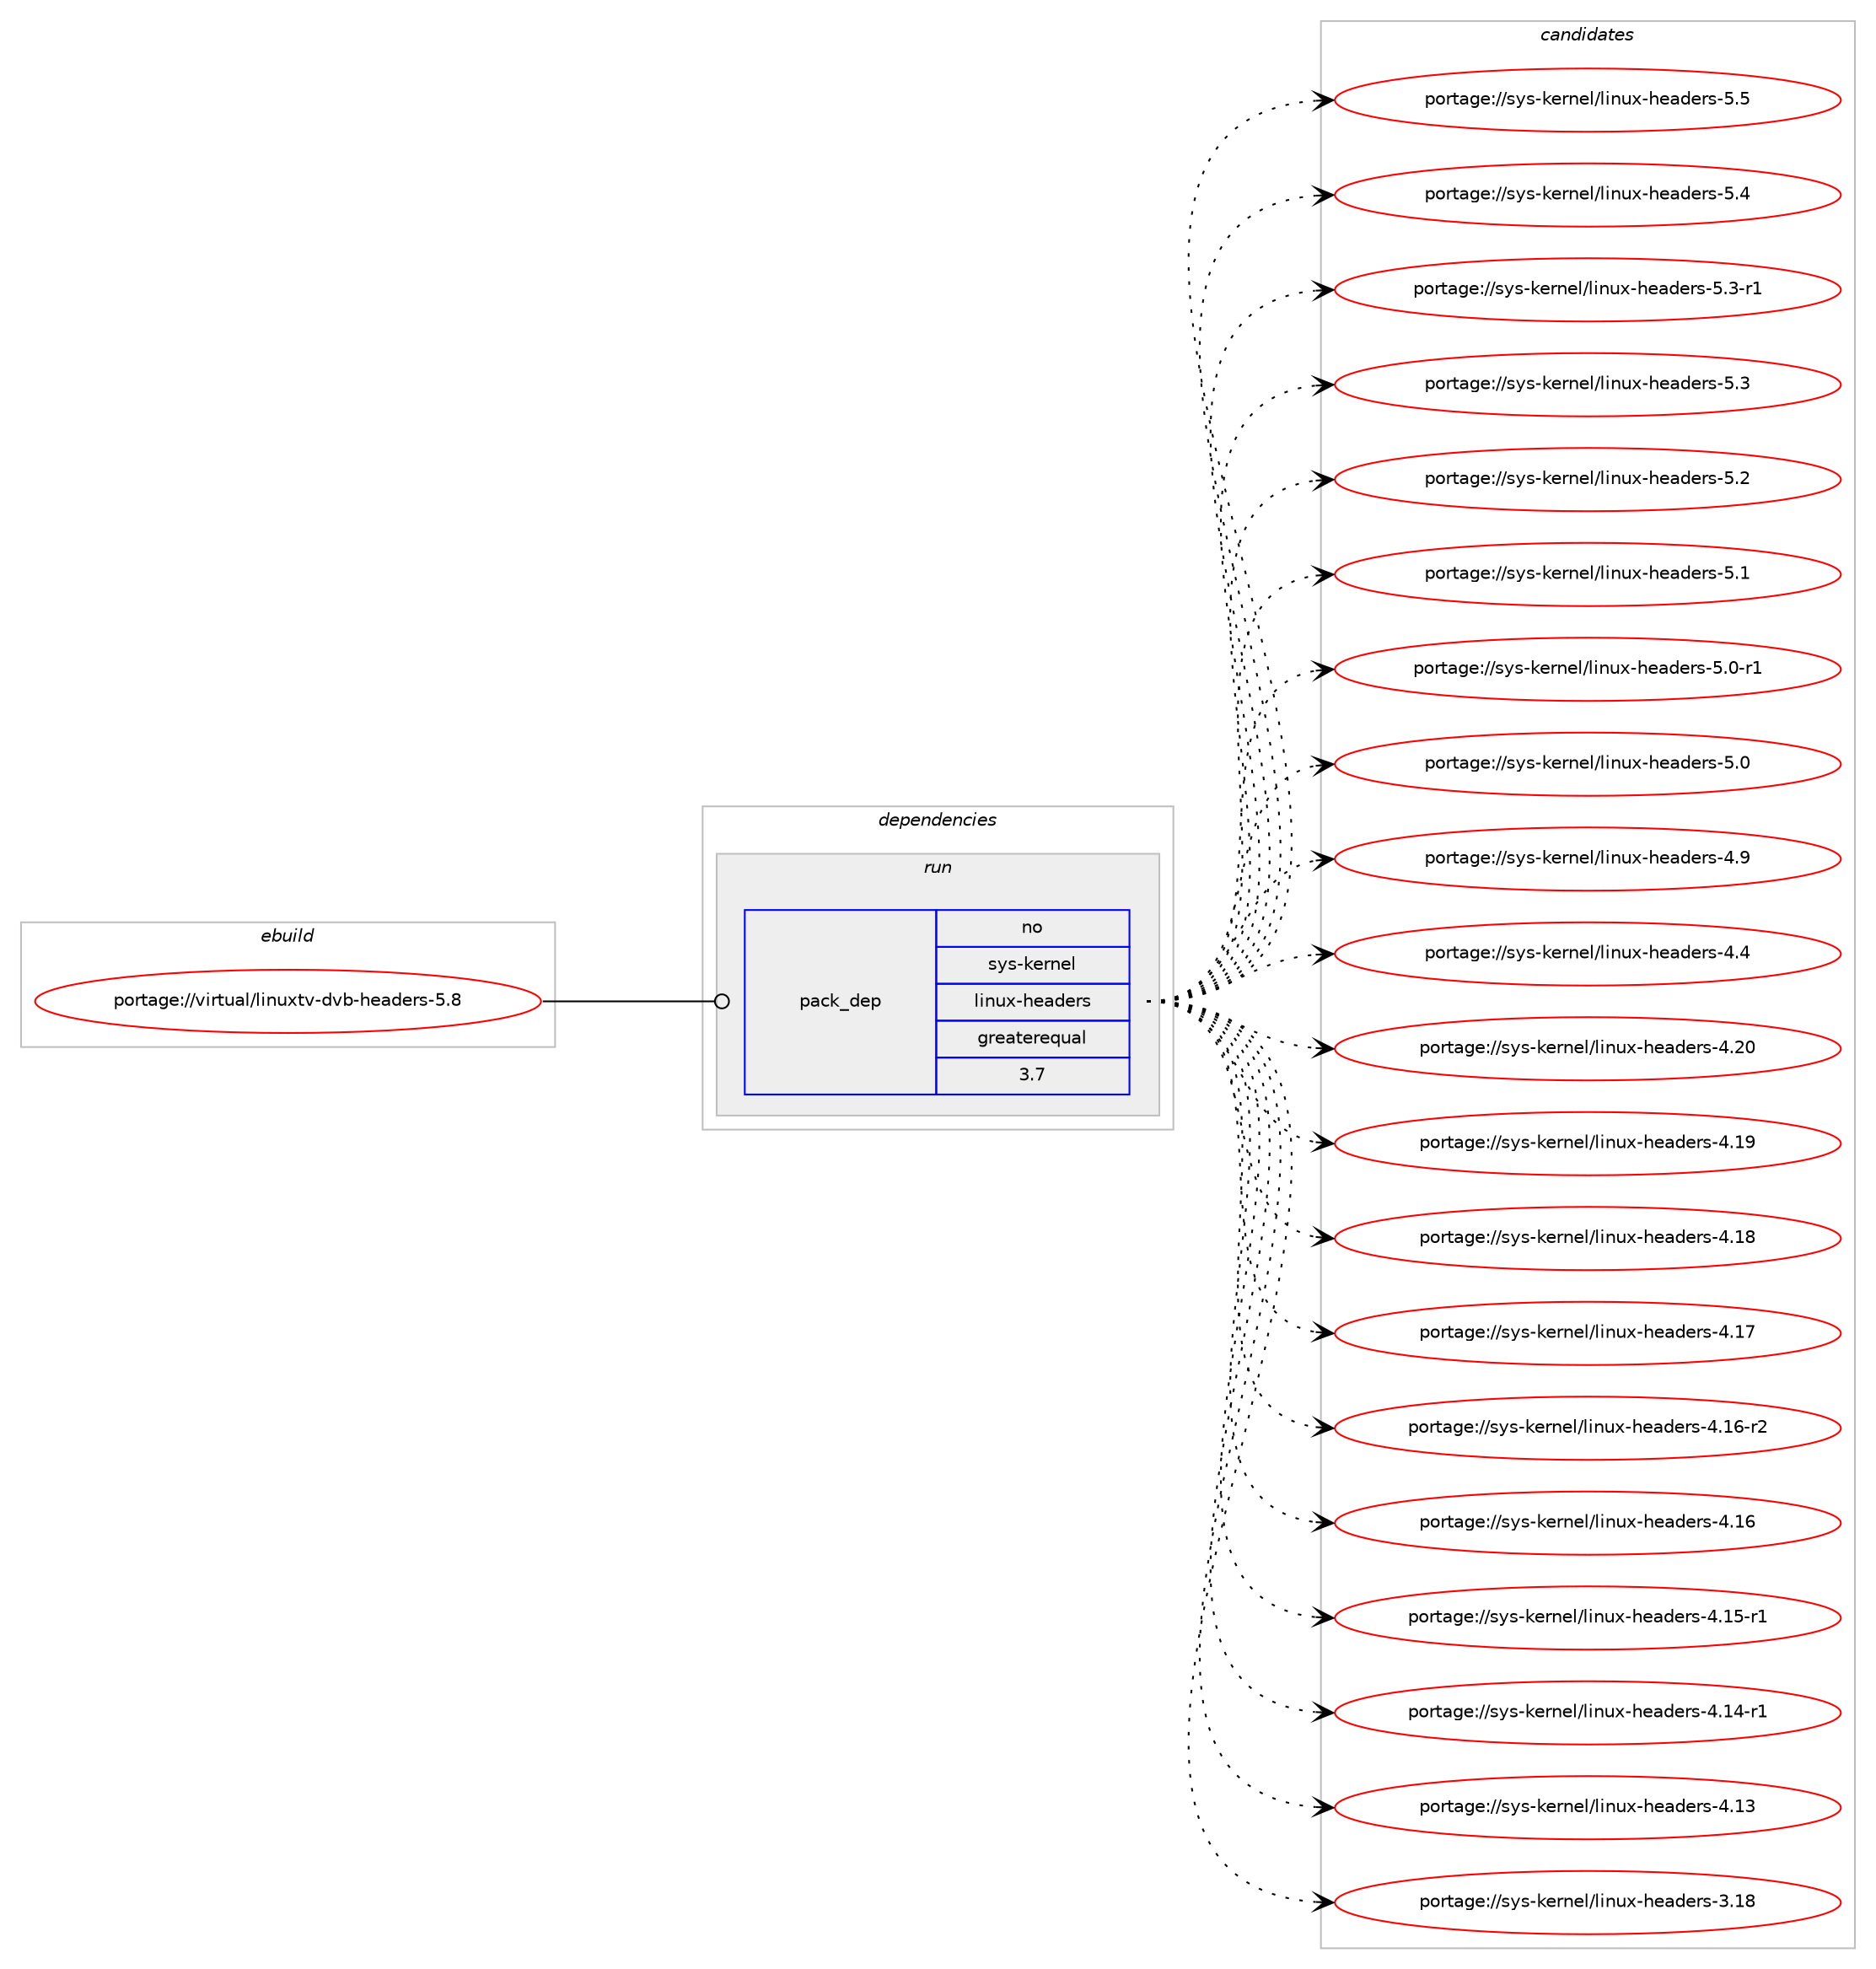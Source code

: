 digraph prolog {

# *************
# Graph options
# *************

newrank=true;
concentrate=true;
compound=true;
graph [rankdir=LR,fontname=Helvetica,fontsize=10,ranksep=1.5];#, ranksep=2.5, nodesep=0.2];
edge  [arrowhead=vee];
node  [fontname=Helvetica,fontsize=10];

# **********
# The ebuild
# **********

subgraph cluster_leftcol {
color=gray;
rank=same;
label=<<i>ebuild</i>>;
id [label="portage://virtual/linuxtv-dvb-headers-5.8", color=red, width=4, href="../virtual/linuxtv-dvb-headers-5.8.svg"];
}

# ****************
# The dependencies
# ****************

subgraph cluster_midcol {
color=gray;
label=<<i>dependencies</i>>;
subgraph cluster_compile {
fillcolor="#eeeeee";
style=filled;
label=<<i>compile</i>>;
}
subgraph cluster_compileandrun {
fillcolor="#eeeeee";
style=filled;
label=<<i>compile and run</i>>;
}
subgraph cluster_run {
fillcolor="#eeeeee";
style=filled;
label=<<i>run</i>>;
subgraph pack19546 {
dependency23991 [label=<<TABLE BORDER="0" CELLBORDER="1" CELLSPACING="0" CELLPADDING="4" WIDTH="220"><TR><TD ROWSPAN="6" CELLPADDING="30">pack_dep</TD></TR><TR><TD WIDTH="110">no</TD></TR><TR><TD>sys-kernel</TD></TR><TR><TD>linux-headers</TD></TR><TR><TD>greaterequal</TD></TR><TR><TD>3.7</TD></TR></TABLE>>, shape=none, color=blue];
}
id:e -> dependency23991:w [weight=20,style="solid",arrowhead="odot"];
}
}

# **************
# The candidates
# **************

subgraph cluster_choices {
rank=same;
color=gray;
label=<<i>candidates</i>>;

subgraph choice19546 {
color=black;
nodesep=1;
choice1151211154510710111411010110847108105110117120451041019710010111411545534653 [label="portage://sys-kernel/linux-headers-5.5", color=red, width=4,href="../sys-kernel/linux-headers-5.5.svg"];
choice1151211154510710111411010110847108105110117120451041019710010111411545534652 [label="portage://sys-kernel/linux-headers-5.4", color=red, width=4,href="../sys-kernel/linux-headers-5.4.svg"];
choice11512111545107101114110101108471081051101171204510410197100101114115455346514511449 [label="portage://sys-kernel/linux-headers-5.3-r1", color=red, width=4,href="../sys-kernel/linux-headers-5.3-r1.svg"];
choice1151211154510710111411010110847108105110117120451041019710010111411545534651 [label="portage://sys-kernel/linux-headers-5.3", color=red, width=4,href="../sys-kernel/linux-headers-5.3.svg"];
choice1151211154510710111411010110847108105110117120451041019710010111411545534650 [label="portage://sys-kernel/linux-headers-5.2", color=red, width=4,href="../sys-kernel/linux-headers-5.2.svg"];
choice1151211154510710111411010110847108105110117120451041019710010111411545534649 [label="portage://sys-kernel/linux-headers-5.1", color=red, width=4,href="../sys-kernel/linux-headers-5.1.svg"];
choice11512111545107101114110101108471081051101171204510410197100101114115455346484511449 [label="portage://sys-kernel/linux-headers-5.0-r1", color=red, width=4,href="../sys-kernel/linux-headers-5.0-r1.svg"];
choice1151211154510710111411010110847108105110117120451041019710010111411545534648 [label="portage://sys-kernel/linux-headers-5.0", color=red, width=4,href="../sys-kernel/linux-headers-5.0.svg"];
choice1151211154510710111411010110847108105110117120451041019710010111411545524657 [label="portage://sys-kernel/linux-headers-4.9", color=red, width=4,href="../sys-kernel/linux-headers-4.9.svg"];
choice1151211154510710111411010110847108105110117120451041019710010111411545524652 [label="portage://sys-kernel/linux-headers-4.4", color=red, width=4,href="../sys-kernel/linux-headers-4.4.svg"];
choice115121115451071011141101011084710810511011712045104101971001011141154552465048 [label="portage://sys-kernel/linux-headers-4.20", color=red, width=4,href="../sys-kernel/linux-headers-4.20.svg"];
choice115121115451071011141101011084710810511011712045104101971001011141154552464957 [label="portage://sys-kernel/linux-headers-4.19", color=red, width=4,href="../sys-kernel/linux-headers-4.19.svg"];
choice115121115451071011141101011084710810511011712045104101971001011141154552464956 [label="portage://sys-kernel/linux-headers-4.18", color=red, width=4,href="../sys-kernel/linux-headers-4.18.svg"];
choice115121115451071011141101011084710810511011712045104101971001011141154552464955 [label="portage://sys-kernel/linux-headers-4.17", color=red, width=4,href="../sys-kernel/linux-headers-4.17.svg"];
choice1151211154510710111411010110847108105110117120451041019710010111411545524649544511450 [label="portage://sys-kernel/linux-headers-4.16-r2", color=red, width=4,href="../sys-kernel/linux-headers-4.16-r2.svg"];
choice115121115451071011141101011084710810511011712045104101971001011141154552464954 [label="portage://sys-kernel/linux-headers-4.16", color=red, width=4,href="../sys-kernel/linux-headers-4.16.svg"];
choice1151211154510710111411010110847108105110117120451041019710010111411545524649534511449 [label="portage://sys-kernel/linux-headers-4.15-r1", color=red, width=4,href="../sys-kernel/linux-headers-4.15-r1.svg"];
choice1151211154510710111411010110847108105110117120451041019710010111411545524649524511449 [label="portage://sys-kernel/linux-headers-4.14-r1", color=red, width=4,href="../sys-kernel/linux-headers-4.14-r1.svg"];
choice115121115451071011141101011084710810511011712045104101971001011141154552464951 [label="portage://sys-kernel/linux-headers-4.13", color=red, width=4,href="../sys-kernel/linux-headers-4.13.svg"];
choice115121115451071011141101011084710810511011712045104101971001011141154551464956 [label="portage://sys-kernel/linux-headers-3.18", color=red, width=4,href="../sys-kernel/linux-headers-3.18.svg"];
dependency23991:e -> choice1151211154510710111411010110847108105110117120451041019710010111411545534653:w [style=dotted,weight="100"];
dependency23991:e -> choice1151211154510710111411010110847108105110117120451041019710010111411545534652:w [style=dotted,weight="100"];
dependency23991:e -> choice11512111545107101114110101108471081051101171204510410197100101114115455346514511449:w [style=dotted,weight="100"];
dependency23991:e -> choice1151211154510710111411010110847108105110117120451041019710010111411545534651:w [style=dotted,weight="100"];
dependency23991:e -> choice1151211154510710111411010110847108105110117120451041019710010111411545534650:w [style=dotted,weight="100"];
dependency23991:e -> choice1151211154510710111411010110847108105110117120451041019710010111411545534649:w [style=dotted,weight="100"];
dependency23991:e -> choice11512111545107101114110101108471081051101171204510410197100101114115455346484511449:w [style=dotted,weight="100"];
dependency23991:e -> choice1151211154510710111411010110847108105110117120451041019710010111411545534648:w [style=dotted,weight="100"];
dependency23991:e -> choice1151211154510710111411010110847108105110117120451041019710010111411545524657:w [style=dotted,weight="100"];
dependency23991:e -> choice1151211154510710111411010110847108105110117120451041019710010111411545524652:w [style=dotted,weight="100"];
dependency23991:e -> choice115121115451071011141101011084710810511011712045104101971001011141154552465048:w [style=dotted,weight="100"];
dependency23991:e -> choice115121115451071011141101011084710810511011712045104101971001011141154552464957:w [style=dotted,weight="100"];
dependency23991:e -> choice115121115451071011141101011084710810511011712045104101971001011141154552464956:w [style=dotted,weight="100"];
dependency23991:e -> choice115121115451071011141101011084710810511011712045104101971001011141154552464955:w [style=dotted,weight="100"];
dependency23991:e -> choice1151211154510710111411010110847108105110117120451041019710010111411545524649544511450:w [style=dotted,weight="100"];
dependency23991:e -> choice115121115451071011141101011084710810511011712045104101971001011141154552464954:w [style=dotted,weight="100"];
dependency23991:e -> choice1151211154510710111411010110847108105110117120451041019710010111411545524649534511449:w [style=dotted,weight="100"];
dependency23991:e -> choice1151211154510710111411010110847108105110117120451041019710010111411545524649524511449:w [style=dotted,weight="100"];
dependency23991:e -> choice115121115451071011141101011084710810511011712045104101971001011141154552464951:w [style=dotted,weight="100"];
dependency23991:e -> choice115121115451071011141101011084710810511011712045104101971001011141154551464956:w [style=dotted,weight="100"];
}
}

}
